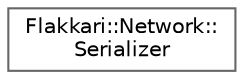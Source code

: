 digraph "Graphical Class Hierarchy"
{
 // LATEX_PDF_SIZE
  bgcolor="transparent";
  edge [fontname=Helvetica,fontsize=10,labelfontname=Helvetica,labelfontsize=10];
  node [fontname=Helvetica,fontsize=10,shape=box,height=0.2,width=0.4];
  rankdir="LR";
  Node0 [id="Node000000",label="Flakkari::Network::\lSerializer",height=0.2,width=0.4,color="grey40", fillcolor="white", style="filled",URL="$d2/d4f/classFlakkari_1_1Network_1_1Serializer.html",tooltip="Class used to serialize and deserialize objects."];
}
